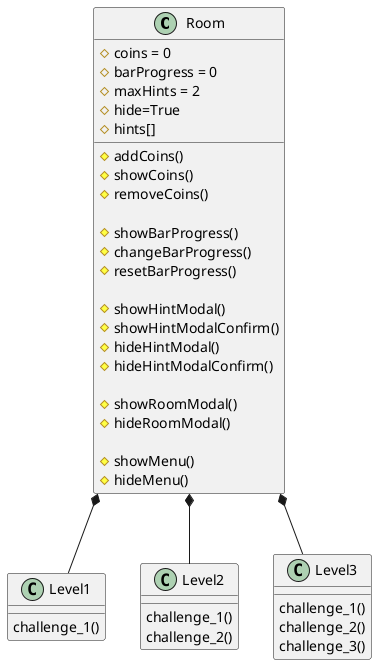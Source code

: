@startuml yoti
class Room{
    #coins = 0
    #barProgress = 0
    #maxHints = 2
    #hide=True
    #hints[]

    #addCoins()
    #showCoins()
    #removeCoins()

    #showBarProgress()
    #changeBarProgress()
    #resetBarProgress()

    #showHintModal()
    #showHintModalConfirm()
    #hideHintModal()
    #hideHintModalConfirm()

    #showRoomModal()
    #hideRoomModal()

    #showMenu()
    #hideMenu()
}
class Level1{
    
    challenge_1()
    

}
class Level2{
    challenge_1()
    challenge_2()
    
}
class Level3{
    challenge_1()
    challenge_2()
    challenge_3()
}
Room *-- Level1
Room *-- Level2
Room *-- Level3
@enduml